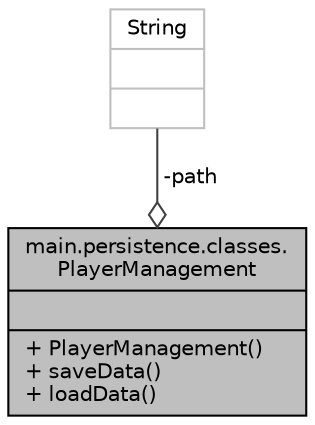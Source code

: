 digraph "main.persistence.classes.PlayerManagement"
{
 // INTERACTIVE_SVG=YES
 // LATEX_PDF_SIZE
  edge [fontname="Helvetica",fontsize="10",labelfontname="Helvetica",labelfontsize="10"];
  node [fontname="Helvetica",fontsize="10",shape=record];
  Node1 [label="{main.persistence.classes.\lPlayerManagement\n||+ PlayerManagement()\l+ saveData()\l+ loadData()\l}",height=0.2,width=0.4,color="black", fillcolor="grey75", style="filled", fontcolor="black",tooltip=" "];
  Node2 -> Node1 [color="grey25",fontsize="10",style="solid",label=" -path" ,arrowhead="odiamond",fontname="Helvetica"];
  Node2 [label="{String\n||}",height=0.2,width=0.4,color="grey75", fillcolor="white", style="filled",tooltip=" "];
}
